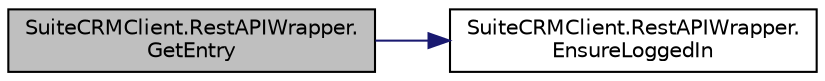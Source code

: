 digraph "SuiteCRMClient.RestAPIWrapper.GetEntry"
{
  edge [fontname="Helvetica",fontsize="10",labelfontname="Helvetica",labelfontsize="10"];
  node [fontname="Helvetica",fontsize="10",shape=record];
  rankdir="LR";
  Node75 [label="SuiteCRMClient.RestAPIWrapper.\lGetEntry",height=0.2,width=0.4,color="black", fillcolor="grey75", style="filled", fontcolor="black"];
  Node75 -> Node76 [color="midnightblue",fontsize="10",style="solid",fontname="Helvetica"];
  Node76 [label="SuiteCRMClient.RestAPIWrapper.\lEnsureLoggedIn",height=0.2,width=0.4,color="black", fillcolor="white", style="filled",URL="$class_suite_c_r_m_client_1_1_rest_a_p_i_wrapper.html#a47fa9bef59b59f02817a631b33a61a35"];
}
